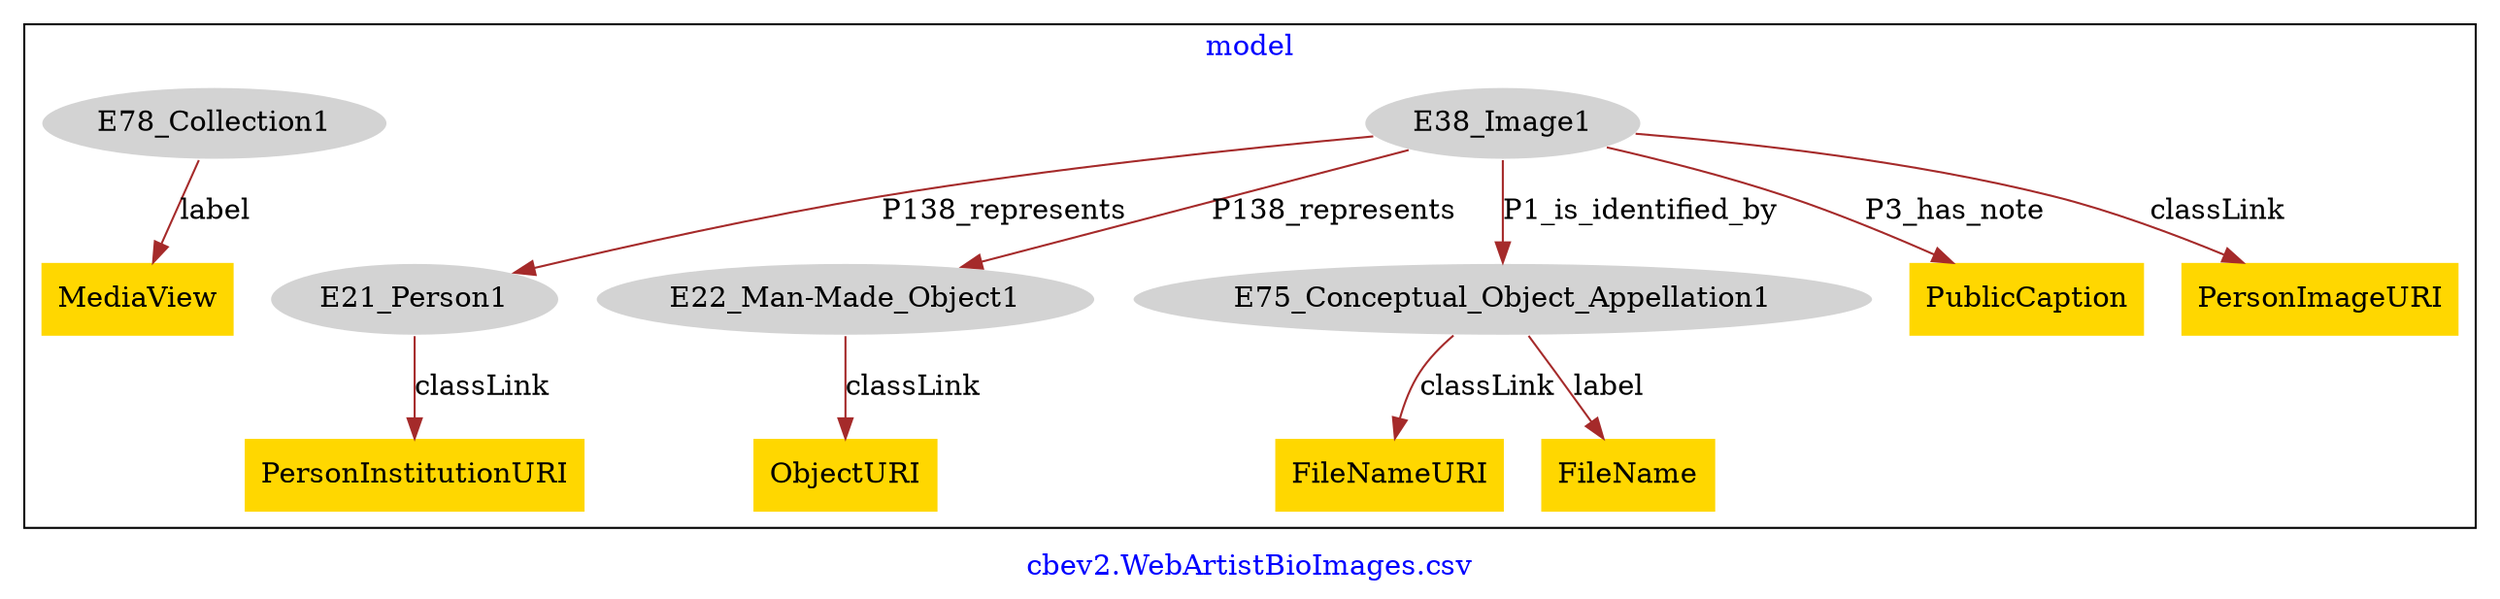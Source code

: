 digraph n0 {
fontcolor="blue"
remincross="true"
label="cbev2.WebArtistBioImages.csv"
subgraph cluster {
label="model"
n2[style="filled",color="white",fillcolor="lightgray",label="E21_Person1"];
n3[shape="plaintext",style="filled",fillcolor="gold",label="PersonInstitutionURI"];
n4[style="filled",color="white",fillcolor="lightgray",label="E22_Man-Made_Object1"];
n5[shape="plaintext",style="filled",fillcolor="gold",label="ObjectURI"];
n6[style="filled",color="white",fillcolor="lightgray",label="E38_Image1"];
n7[style="filled",color="white",fillcolor="lightgray",label="E75_Conceptual_Object_Appellation1"];
n8[shape="plaintext",style="filled",fillcolor="gold",label="PublicCaption"];
n9[shape="plaintext",style="filled",fillcolor="gold",label="PersonImageURI"];
n10[shape="plaintext",style="filled",fillcolor="gold",label="FileNameURI"];
n11[shape="plaintext",style="filled",fillcolor="gold",label="FileName"];
n12[style="filled",color="white",fillcolor="lightgray",label="E78_Collection1"];
n13[shape="plaintext",style="filled",fillcolor="gold",label="MediaView"];
}
n2 -> n3[color="brown",fontcolor="black",label="classLink"]
n4 -> n5[color="brown",fontcolor="black",label="classLink"]
n6 -> n2[color="brown",fontcolor="black",label="P138_represents"]
n6 -> n4[color="brown",fontcolor="black",label="P138_represents"]
n6 -> n7[color="brown",fontcolor="black",label="P1_is_identified_by"]
n6 -> n8[color="brown",fontcolor="black",label="P3_has_note"]
n6 -> n9[color="brown",fontcolor="black",label="classLink"]
n7 -> n10[color="brown",fontcolor="black",label="classLink"]
n7 -> n11[color="brown",fontcolor="black",label="label"]
n12 -> n13[color="brown",fontcolor="black",label="label"]
}
